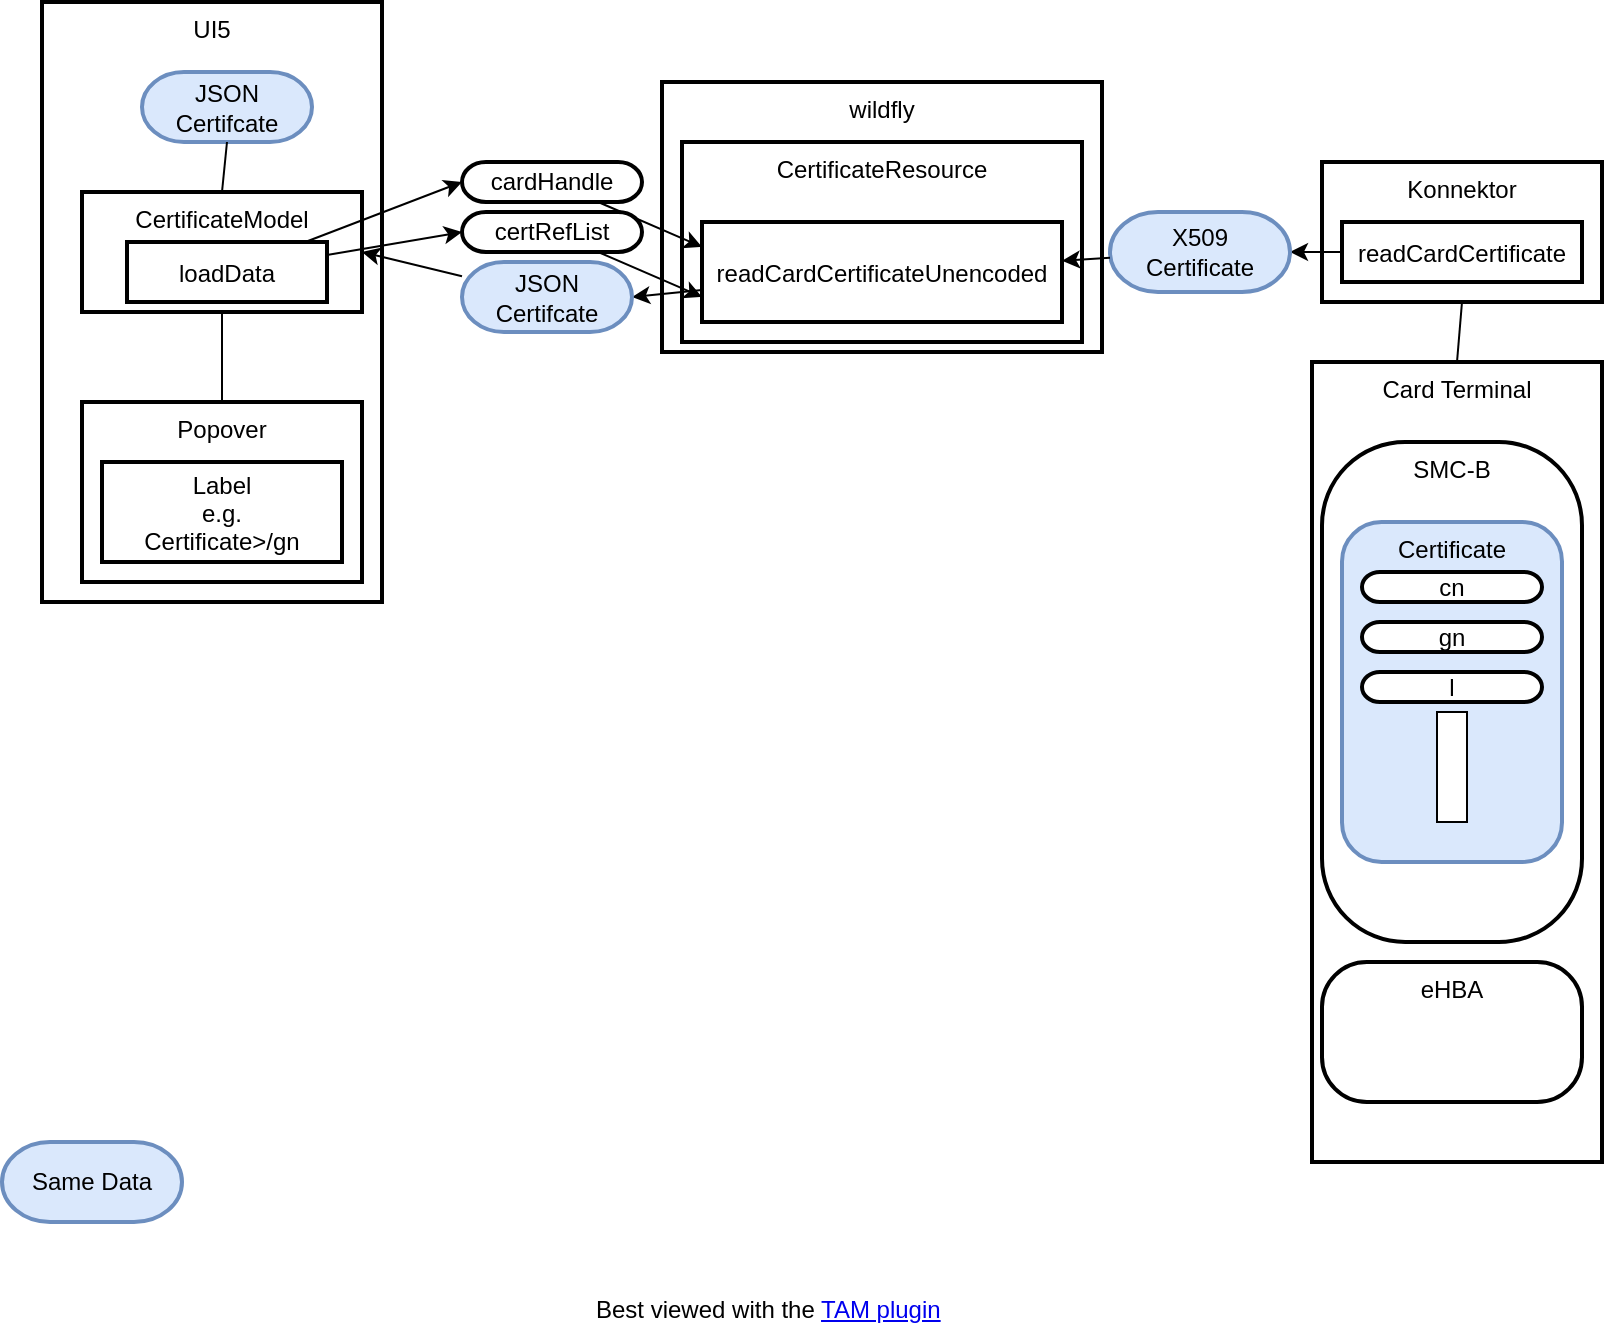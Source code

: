 <mxfile>
    <diagram id="KyAUAvIh7HF6vDqKBH-X" name="Certificate-Popover">
        <mxGraphModel dx="1641" dy="810" grid="1" gridSize="10" guides="1" tooltips="1" connect="1" arrows="1" fold="1" page="1" pageScale="1" pageWidth="827" pageHeight="1169" math="0" shadow="0">
            <root>
                <mxCell id="0"/>
                <mxCell id="1" parent="0"/>
                <mxCell id="bT7SDd4uD56XE9DKmUFI-1" value="Konnektor" style="shape=agent;offsetSize=8;strokeWidth=2;verticalAlign=top;" vertex="1" parent="1">
                    <mxGeometry x="670" y="150" width="140" height="70" as="geometry"/>
                </mxCell>
                <mxCell id="0.1" value="Best viewed with the &lt;a href=&quot;https://github.com/ariel-bentu/tam-drawio&quot;&gt;TAM plugin&lt;/a&gt;" style="text;html=1;shape=tamPluginMissing;" vertex="1" connectable="0" parent="1">
                    <mxGeometry x="305" y="710" width="200" height="25" as="geometry"/>
                </mxCell>
                <mxCell id="bT7SDd4uD56XE9DKmUFI-2" value="" style="shape=useedge;vertical=true;edgeStyle=none;endArrow=none;useSignPosition=left;useSignDirection=none;entryX=0.5;entryY=1;entryDx=0;entryDy=0;exitX=0.5;exitY=0;exitDx=0;exitDy=0;" edge="1" parent="1" source="bT7SDd4uD56XE9DKmUFI-3" target="bT7SDd4uD56XE9DKmUFI-1">
                    <mxGeometry height="160" relative="1" as="geometry">
                        <mxPoint x="715" y="250" as="sourcePoint"/>
                        <mxPoint x="710" y="230" as="targetPoint"/>
                    </mxGeometry>
                </mxCell>
                <mxCell id="bT7SDd4uD56XE9DKmUFI-3" value="Card Terminal" style="shape=agent;offsetSize=8;strokeWidth=2;verticalAlign=top;" vertex="1" parent="1">
                    <mxGeometry x="665" y="250" width="145" height="400" as="geometry"/>
                </mxCell>
                <mxCell id="bT7SDd4uD56XE9DKmUFI-4" value="SMC-B" style="rounded=1;whiteSpace=wrap;html=1;arcSize=32;strokeWidth=2;verticalAlign=top;" vertex="1" parent="1">
                    <mxGeometry x="670" y="290" width="130" height="250" as="geometry"/>
                </mxCell>
                <mxCell id="bT7SDd4uD56XE9DKmUFI-5" value="eHBA" style="rounded=1;whiteSpace=wrap;html=1;arcSize=32;strokeWidth=2;verticalAlign=top;" vertex="1" parent="1">
                    <mxGeometry x="670" y="550" width="130" height="70" as="geometry"/>
                </mxCell>
                <mxCell id="bT7SDd4uD56XE9DKmUFI-6" value="Certificate" style="rounded=1;whiteSpace=wrap;html=1;arcSize=18;strokeWidth=2;verticalAlign=top;fillColor=#dae8fc;strokeColor=#6c8ebf;" vertex="1" parent="1">
                    <mxGeometry x="680" y="330" width="110" height="170" as="geometry"/>
                </mxCell>
                <mxCell id="bT7SDd4uD56XE9DKmUFI-7" value="cn" style="rounded=1;whiteSpace=wrap;html=1;arcSize=60;strokeWidth=2;" vertex="1" parent="1">
                    <mxGeometry x="690" y="355" width="90" height="15" as="geometry"/>
                </mxCell>
                <mxCell id="bT7SDd4uD56XE9DKmUFI-8" value="gn" style="rounded=1;whiteSpace=wrap;html=1;arcSize=60;strokeWidth=2;" vertex="1" parent="1">
                    <mxGeometry x="690" y="380" width="90" height="15" as="geometry"/>
                </mxCell>
                <mxCell id="bT7SDd4uD56XE9DKmUFI-9" value="l" style="rounded=1;whiteSpace=wrap;html=1;arcSize=60;strokeWidth=2;" vertex="1" parent="1">
                    <mxGeometry x="690" y="405" width="90" height="15" as="geometry"/>
                </mxCell>
                <mxCell id="bT7SDd4uD56XE9DKmUFI-10" value="" style="shape=dot3;vertical=true;connectable=0;" vertex="1" parent="1">
                    <mxGeometry x="727.5" y="425" width="15" height="55" as="geometry"/>
                </mxCell>
                <mxCell id="bT7SDd4uD56XE9DKmUFI-13" style="edgeStyle=none;html=1;entryX=1;entryY=0.5;entryDx=0;entryDy=0;" edge="1" parent="1" source="bT7SDd4uD56XE9DKmUFI-11" target="bT7SDd4uD56XE9DKmUFI-12">
                    <mxGeometry relative="1" as="geometry"/>
                </mxCell>
                <mxCell id="bT7SDd4uD56XE9DKmUFI-11" value="readCardCertificate" style="shape=agent;offsetSize=8;strokeWidth=2;" vertex="1" parent="1">
                    <mxGeometry x="680" y="180" width="120" height="30" as="geometry"/>
                </mxCell>
                <mxCell id="bT7SDd4uD56XE9DKmUFI-12" value="X509&lt;br&gt;Certificate" style="rounded=1;whiteSpace=wrap;html=1;arcSize=60;strokeWidth=2;fillColor=#dae8fc;strokeColor=#6c8ebf;" vertex="1" parent="1">
                    <mxGeometry x="564" y="175" width="90" height="40" as="geometry"/>
                </mxCell>
                <mxCell id="bT7SDd4uD56XE9DKmUFI-14" value="Same Data" style="rounded=1;whiteSpace=wrap;html=1;arcSize=60;strokeWidth=2;fillColor=#dae8fc;strokeColor=#6c8ebf;" vertex="1" parent="1">
                    <mxGeometry x="10" y="640" width="90" height="40" as="geometry"/>
                </mxCell>
                <mxCell id="bT7SDd4uD56XE9DKmUFI-15" value="wildfly" style="shape=agent;offsetSize=8;strokeWidth=2;verticalAlign=top;" vertex="1" parent="1">
                    <mxGeometry x="340" y="110" width="220" height="135" as="geometry"/>
                </mxCell>
                <mxCell id="bT7SDd4uD56XE9DKmUFI-17" value="CertificateResource" style="shape=agent;offsetSize=8;strokeWidth=2;verticalAlign=top;" vertex="1" parent="1">
                    <mxGeometry x="350" y="140" width="200" height="100" as="geometry"/>
                </mxCell>
                <mxCell id="bT7SDd4uD56XE9DKmUFI-27" style="edgeStyle=none;html=1;entryX=1;entryY=0.5;entryDx=0;entryDy=0;" edge="1" parent="1" source="bT7SDd4uD56XE9DKmUFI-18" target="bT7SDd4uD56XE9DKmUFI-26">
                    <mxGeometry relative="1" as="geometry"/>
                </mxCell>
                <mxCell id="bT7SDd4uD56XE9DKmUFI-18" value="readCardCertificateUnencoded" style="shape=agent;offsetSize=8;strokeWidth=2;" vertex="1" parent="1">
                    <mxGeometry x="360" y="180" width="180" height="50" as="geometry"/>
                </mxCell>
                <mxCell id="bT7SDd4uD56XE9DKmUFI-19" style="edgeStyle=none;html=1;" edge="1" parent="1" source="bT7SDd4uD56XE9DKmUFI-12" target="bT7SDd4uD56XE9DKmUFI-18">
                    <mxGeometry relative="1" as="geometry"/>
                </mxCell>
                <mxCell id="bT7SDd4uD56XE9DKmUFI-22" style="edgeStyle=none;html=1;entryX=0;entryY=0.25;entryDx=0;entryDy=0;" edge="1" parent="1" source="bT7SDd4uD56XE9DKmUFI-20" target="bT7SDd4uD56XE9DKmUFI-18">
                    <mxGeometry relative="1" as="geometry"/>
                </mxCell>
                <mxCell id="bT7SDd4uD56XE9DKmUFI-20" value="cardHandle" style="rounded=1;whiteSpace=wrap;html=1;arcSize=60;strokeWidth=2;" vertex="1" parent="1">
                    <mxGeometry x="240" y="150" width="90" height="20" as="geometry"/>
                </mxCell>
                <mxCell id="bT7SDd4uD56XE9DKmUFI-23" style="edgeStyle=none;html=1;entryX=0;entryY=0.75;entryDx=0;entryDy=0;" edge="1" parent="1" source="bT7SDd4uD56XE9DKmUFI-21" target="bT7SDd4uD56XE9DKmUFI-18">
                    <mxGeometry relative="1" as="geometry"/>
                </mxCell>
                <mxCell id="bT7SDd4uD56XE9DKmUFI-21" value="certRefList" style="rounded=1;whiteSpace=wrap;html=1;arcSize=60;strokeWidth=2;" vertex="1" parent="1">
                    <mxGeometry x="240" y="175" width="90" height="20" as="geometry"/>
                </mxCell>
                <mxCell id="bT7SDd4uD56XE9DKmUFI-24" value="UI5" style="shape=agent;offsetSize=8;strokeWidth=2;verticalAlign=top;" vertex="1" parent="1">
                    <mxGeometry x="30" y="70" width="170" height="300" as="geometry"/>
                </mxCell>
                <mxCell id="bT7SDd4uD56XE9DKmUFI-25" value="CertificateModel" style="shape=agent;offsetSize=8;strokeWidth=2;verticalAlign=top;" vertex="1" parent="1">
                    <mxGeometry x="50" y="165" width="140" height="60" as="geometry"/>
                </mxCell>
                <mxCell id="bT7SDd4uD56XE9DKmUFI-29" style="edgeStyle=none;html=1;entryX=1;entryY=0.5;entryDx=0;entryDy=0;" edge="1" parent="1" source="bT7SDd4uD56XE9DKmUFI-26" target="bT7SDd4uD56XE9DKmUFI-25">
                    <mxGeometry relative="1" as="geometry"/>
                </mxCell>
                <mxCell id="bT7SDd4uD56XE9DKmUFI-26" value="JSON Certifcate" style="rounded=1;whiteSpace=wrap;html=1;arcSize=60;strokeWidth=2;fillColor=#dae8fc;strokeColor=#6c8ebf;" vertex="1" parent="1">
                    <mxGeometry x="240" y="200" width="85" height="35" as="geometry"/>
                </mxCell>
                <mxCell id="bT7SDd4uD56XE9DKmUFI-28" value="JSON Certifcate" style="rounded=1;whiteSpace=wrap;html=1;arcSize=60;strokeWidth=2;fillColor=#dae8fc;strokeColor=#6c8ebf;" vertex="1" parent="1">
                    <mxGeometry x="80" y="105" width="85" height="35" as="geometry"/>
                </mxCell>
                <mxCell id="bT7SDd4uD56XE9DKmUFI-31" style="edgeStyle=none;html=1;entryX=0;entryY=0.5;entryDx=0;entryDy=0;" edge="1" parent="1" source="bT7SDd4uD56XE9DKmUFI-30" target="bT7SDd4uD56XE9DKmUFI-21">
                    <mxGeometry relative="1" as="geometry"/>
                </mxCell>
                <mxCell id="bT7SDd4uD56XE9DKmUFI-32" style="edgeStyle=none;html=1;entryX=0;entryY=0.5;entryDx=0;entryDy=0;" edge="1" parent="1" source="bT7SDd4uD56XE9DKmUFI-30" target="bT7SDd4uD56XE9DKmUFI-20">
                    <mxGeometry relative="1" as="geometry"/>
                </mxCell>
                <mxCell id="bT7SDd4uD56XE9DKmUFI-30" value="loadData" style="shape=agent;offsetSize=8;strokeWidth=2;" vertex="1" parent="1">
                    <mxGeometry x="72.5" y="190" width="100" height="30" as="geometry"/>
                </mxCell>
                <mxCell id="bT7SDd4uD56XE9DKmUFI-33" value="" style="shape=updateedge;endArrow=none;vertical=true;exitX=0.5;exitY=1;exitDx=0;exitDy=0;entryX=0.5;entryY=0;entryDx=0;entryDy=0;" edge="1" parent="1" source="bT7SDd4uD56XE9DKmUFI-28" target="bT7SDd4uD56XE9DKmUFI-25">
                    <mxGeometry width="30" height="80" relative="1" as="geometry">
                        <mxPoint x="95" y="180" as="sourcePoint"/>
                        <mxPoint x="95" y="260" as="targetPoint"/>
                    </mxGeometry>
                </mxCell>
                <mxCell id="bT7SDd4uD56XE9DKmUFI-34" value="Popover" style="shape=agent;offsetSize=8;strokeWidth=2;verticalAlign=top;" vertex="1" parent="1">
                    <mxGeometry x="50" y="270" width="140" height="90" as="geometry"/>
                </mxCell>
                <mxCell id="bT7SDd4uD56XE9DKmUFI-35" value="" style="shape=useedge;vertical=true;edgeStyle=none;endArrow=none;useSignPosition=left;useSignDirection=none;entryX=0.5;entryY=1;entryDx=0;entryDy=0;exitX=0.5;exitY=0;exitDx=0;exitDy=0;" edge="1" parent="1" source="bT7SDd4uD56XE9DKmUFI-34" target="bT7SDd4uD56XE9DKmUFI-25">
                    <mxGeometry height="160" relative="1" as="geometry">
                        <mxPoint x="110" y="410" as="sourcePoint"/>
                        <mxPoint x="110" y="250" as="targetPoint"/>
                    </mxGeometry>
                </mxCell>
                <mxCell id="bT7SDd4uD56XE9DKmUFI-36" value="Label&#10;e.g.&#10;Certificate&gt;/gn" style="shape=agent;offsetSize=8;strokeWidth=2;" vertex="1" parent="1">
                    <mxGeometry x="60" y="300" width="120" height="50" as="geometry"/>
                </mxCell>
            </root>
        </mxGraphModel>
    </diagram>
    <diagram id="ZYt9GL-fvSKZZ__uoqrB" name="Interface-Management-API">
        <mxGraphModel dx="881" dy="397" grid="1" gridSize="10" guides="1" tooltips="1" connect="1" arrows="1" fold="1" page="1" pageScale="1" pageWidth="827" pageHeight="1169" math="0" shadow="0">
            <root>
                <mxCell id="0"/>
                <mxCell id="1" parent="0"/>
                <mxCell id="8KX6A53_6il8VbxhnWc_-1" value="Secunet Konnektor" style="shape=agent;offsetSize=8;strokeWidth=2;" parent="1" vertex="1">
                    <mxGeometry x="510" y="280" width="140" height="70" as="geometry"/>
                </mxCell>
                <mxCell id="0.1" value="Best viewed with the &lt;a href=&quot;https://github.com/ariel-bentu/tam-drawio&quot;&gt;TAM plugin&lt;/a&gt;" style="text;html=1;shape=tamPluginMissing;" parent="1" vertex="1" connectable="0">
                    <mxGeometry x="225" y="580" width="200" height="25" as="geometry"/>
                </mxCell>
                <mxCell id="8KX6A53_6il8VbxhnWc_-2" value="RISE Konnektor" style="shape=agent;offsetSize=8;strokeWidth=2;" parent="1" vertex="1">
                    <mxGeometry x="510" y="380" width="140" height="70" as="geometry"/>
                </mxCell>
                <mxCell id="8KX6A53_6il8VbxhnWc_-3" value="Koco Box" style="shape=agent;offsetSize=8;strokeWidth=2;" parent="1" vertex="1">
                    <mxGeometry x="510" y="480" width="140" height="70" as="geometry"/>
                </mxCell>
                <mxCell id="8KX6A53_6il8VbxhnWc_-4" value="KonnektorManagement" style="shape=agent;offsetSize=8;strokeWidth=2;verticalAlign=top;" parent="1" vertex="1">
                    <mxGeometry x="205" y="280" width="245" height="270" as="geometry"/>
                </mxCell>
                <mxCell id="8KX6A53_6il8VbxhnWc_-5" value="SecunetKonnektorManagement" style="shape=agent;offsetSize=8;strokeWidth=2;" parent="1" vertex="1">
                    <mxGeometry x="235" y="305" width="185" height="20" as="geometry"/>
                </mxCell>
                <mxCell id="8KX6A53_6il8VbxhnWc_-6" value="" style="shape=useedge;endArrow=none;edgeStyle=none;useSignPosition=up;useSignDirection=none;exitX=1;exitY=0.5;exitDx=0;exitDy=0;entryX=0;entryY=0.5;entryDx=0;entryDy=0;" parent="1" source="8KX6A53_6il8VbxhnWc_-5" target="8KX6A53_6il8VbxhnWc_-1" edge="1">
                    <mxGeometry width="160" relative="1" as="geometry">
                        <mxPoint x="470" y="330" as="sourcePoint"/>
                        <mxPoint x="630" y="330" as="targetPoint"/>
                    </mxGeometry>
                </mxCell>
                <mxCell id="8KX6A53_6il8VbxhnWc_-7" value="RISEKonnektorManagement" style="shape=agent;offsetSize=8;strokeWidth=2;" parent="1" vertex="1">
                    <mxGeometry x="235" y="405" width="185" height="20" as="geometry"/>
                </mxCell>
                <mxCell id="8KX6A53_6il8VbxhnWc_-8" value="" style="shape=useedge;endArrow=none;edgeStyle=none;useSignPosition=up;useSignDirection=none;exitX=1;exitY=0.5;exitDx=0;exitDy=0;entryX=0;entryY=0.5;entryDx=0;entryDy=0;" parent="1" source="8KX6A53_6il8VbxhnWc_-7" target="8KX6A53_6il8VbxhnWc_-2" edge="1">
                    <mxGeometry width="160" relative="1" as="geometry">
                        <mxPoint x="490" y="420" as="sourcePoint"/>
                        <mxPoint x="650" y="420" as="targetPoint"/>
                    </mxGeometry>
                </mxCell>
                <mxCell id="8KX6A53_6il8VbxhnWc_-9" value="KocoboxKonnektorManagement" style="shape=agent;offsetSize=8;strokeWidth=2;" parent="1" vertex="1">
                    <mxGeometry x="235" y="505" width="185" height="20" as="geometry"/>
                </mxCell>
                <mxCell id="8KX6A53_6il8VbxhnWc_-10" value="" style="shape=useedge;endArrow=none;edgeStyle=none;useSignPosition=up;useSignDirection=none;exitX=1;exitY=0.5;exitDx=0;exitDy=0;entryX=0;entryY=0.5;entryDx=0;entryDy=0;" parent="1" source="8KX6A53_6il8VbxhnWc_-9" target="8KX6A53_6il8VbxhnWc_-3" edge="1">
                    <mxGeometry width="160" relative="1" as="geometry">
                        <mxPoint x="470" y="530" as="sourcePoint"/>
                        <mxPoint x="630" y="530" as="targetPoint"/>
                    </mxGeometry>
                </mxCell>
                <mxCell id="8KX6A53_6il8VbxhnWc_-14" style="edgeStyle=none;html=1;entryX=0.5;entryY=1;entryDx=0;entryDy=0;" parent="1" source="8KX6A53_6il8VbxhnWc_-11" target="8KX6A53_6il8VbxhnWc_-13" edge="1">
                    <mxGeometry relative="1" as="geometry"/>
                </mxCell>
                <mxCell id="8KX6A53_6il8VbxhnWc_-11" value="Scheduler" style="shape=agent;offsetSize=8;strokeWidth=2;" parent="1" vertex="1">
                    <mxGeometry x="30" y="385" width="100" height="60" as="geometry"/>
                </mxCell>
                <mxCell id="8KX6A53_6il8VbxhnWc_-12" value="" style="shape=useedge;endArrow=none;edgeStyle=none;useSignPosition=up;useSignDirection=none;exitX=1;exitY=0.5;exitDx=0;exitDy=0;entryX=0;entryY=0.5;entryDx=0;entryDy=0;" parent="1" source="8KX6A53_6il8VbxhnWc_-11" target="8KX6A53_6il8VbxhnWc_-4" edge="1">
                    <mxGeometry width="160" relative="1" as="geometry">
                        <mxPoint x="130" y="430" as="sourcePoint"/>
                        <mxPoint x="290" y="430" as="targetPoint"/>
                    </mxGeometry>
                </mxCell>
                <mxCell id="8KX6A53_6il8VbxhnWc_-13" value="Metrics" style="rounded=1;whiteSpace=wrap;html=1;arcSize=60;strokeWidth=2;" parent="1" vertex="1">
                    <mxGeometry x="35" y="320" width="90" height="40" as="geometry"/>
                </mxCell>
            </root>
        </mxGraphModel>
    </diagram>
    <diagram id="hQSa7O12EumHLU6t1A-3" name="vega-lite">
        <mxGraphModel dx="789" dy="392" grid="1" gridSize="10" guides="1" tooltips="1" connect="1" arrows="1" fold="1" page="1" pageScale="1" pageWidth="827" pageHeight="1169" math="0" shadow="0">
            <root>
                <mxCell id="0"/>
                <mxCell id="1" parent="0"/>
                <mxCell id="anvs74ticbnQY_yGvGui-1" value="" style="shape=agent;offsetSize=8;strokeWidth=2;" parent="1" vertex="1">
                    <mxGeometry x="160" y="150" width="100" height="60" as="geometry"/>
                </mxCell>
                <mxCell id="0.1" value="Best viewed with the &lt;a href=&quot;https://github.com/ariel-bentu/tam-drawio&quot;&gt;TAM plugin&lt;/a&gt;" style="text;html=1;shape=tamPluginMissing;" parent="1" vertex="1" connectable="0">
                    <mxGeometry x="30" y="240" width="200" height="25" as="geometry"/>
                </mxCell>
            </root>
        </mxGraphModel>
    </diagram>
    <diagram id="PUJQFGqc5lEf8wcvbPOO" name="SSH-Tunnel">
        <mxGraphModel dx="789" dy="392" grid="1" gridSize="10" guides="1" tooltips="1" connect="1" arrows="1" fold="1" page="1" pageScale="1" pageWidth="827" pageHeight="1169" math="0" shadow="0">
            <root>
                <mxCell id="0"/>
                <mxCell id="1" parent="0"/>
                <mxCell id="A9dE9escXHkIarGcWzA2-1" value="" style="edgeStyle=elbowEdgeStyle;dashed=1;dashPattern=5 5;strokeWidth=2;arcSize=0;startArrow=none;endArrow=none;startSize=0;endSize=0;html=1;endFill=0;align=center;resizeHeight=0;rounded=0;" parent="1" edge="1">
                    <mxGeometry width="300" relative="1" as="geometry">
                        <mxPoint x="70" y="410" as="sourcePoint"/>
                        <mxPoint x="730" y="410" as="targetPoint"/>
                    </mxGeometry>
                </mxCell>
                <mxCell id="A9dE9escXHkIarGcWzA2-2" value="Practice" style="text;html=1;strokeColor=none;fillColor=none;align=center;verticalAlign=middle;whiteSpace=wrap;rounded=0;" parent="1" vertex="1">
                    <mxGeometry x="70" y="410" width="60" height="30" as="geometry"/>
                </mxCell>
                <mxCell id="0.2" value="Best viewed with the &lt;a href=&quot;https://github.com/ariel-bentu/tam-drawio&quot;&gt;TAM plugin&lt;/a&gt;" style="text;html=1;shape=tamPluginMissing;" parent="1" vertex="1" connectable="0">
                    <mxGeometry x="260" y="665" width="200" height="25" as="geometry"/>
                </mxCell>
                <mxCell id="A9dE9escXHkIarGcWzA2-3" value="connector.med-united.health" style="shape=agent;offsetSize=8;strokeWidth=2;verticalAlign=top;" parent="1" vertex="1">
                    <mxGeometry x="430" y="270" width="290" height="90" as="geometry"/>
                </mxCell>
                <mxCell id="A9dE9escXHkIarGcWzA2-4" value="SSHTunnelManager" style="shape=agent;offsetSize=8;strokeWidth=2;" parent="1" vertex="1">
                    <mxGeometry x="560" y="300" width="130" height="50" as="geometry"/>
                </mxCell>
                <mxCell id="A9dE9escXHkIarGcWzA2-5" value="Server" style="shape=agent;offsetSize=8;strokeWidth=2;verticalAlign=bottom;" parent="1" vertex="1">
                    <mxGeometry x="537.5" y="460" width="175" height="175" as="geometry"/>
                </mxCell>
                <mxCell id="A9dE9escXHkIarGcWzA2-6" value="Konnektor" style="shape=agent;offsetSize=8;strokeWidth=2;" parent="1" vertex="1">
                    <mxGeometry x="340" y="480" width="100" height="60" as="geometry"/>
                </mxCell>
                <mxCell id="A9dE9escXHkIarGcWzA2-7" value="nssm" style="shape=agent;offsetSize=8;strokeWidth=2;" parent="1" vertex="1">
                    <mxGeometry x="575" y="585" width="100" height="30" as="geometry"/>
                </mxCell>
                <mxCell id="A9dE9escXHkIarGcWzA2-8" value="" style="rounded=1;whiteSpace=wrap;html=1;arcSize=49;strokeWidth=2;fillColor=#f5f5f5;fontColor=#333333;strokeColor=#666666;dashed=1;" parent="1" vertex="1">
                    <mxGeometry x="575" y="470" width="105" height="80" as="geometry"/>
                </mxCell>
                <mxCell id="A9dE9escXHkIarGcWzA2-9" value="ssh&#10;(agent)" style="shape=agent;offsetSize=8;strokeWidth=2;" parent="1" vertex="1">
                    <mxGeometry x="592.5" y="490" width="70" height="40" as="geometry"/>
                </mxCell>
                <mxCell id="A9dE9escXHkIarGcWzA2-11" value="" style="shape=useedge;vertical=true;edgeStyle=none;endArrow=none;useSignPosition=left;useSignDirection=none;entryX=0.619;entryY=1.099;entryDx=0;entryDy=0;entryPerimeter=0;exitX=0.5;exitY=0;exitDx=0;exitDy=0;" parent="1" source="A9dE9escXHkIarGcWzA2-9" target="A9dE9escXHkIarGcWzA2-4" edge="1">
                    <mxGeometry height="160" relative="1" as="geometry">
                        <mxPoint x="650" y="530" as="sourcePoint"/>
                        <mxPoint x="650" y="370" as="targetPoint"/>
                    </mxGeometry>
                </mxCell>
                <mxCell id="A9dE9escXHkIarGcWzA2-12" value="" style="shape=useedge;endArrow=none;edgeStyle=none;useSignPosition=up;useSignDirection=none;exitX=1;exitY=0.5;exitDx=0;exitDy=0;entryX=0;entryY=0.5;entryDx=0;entryDy=0;" parent="1" source="A9dE9escXHkIarGcWzA2-6" target="A9dE9escXHkIarGcWzA2-9" edge="1">
                    <mxGeometry width="160" relative="1" as="geometry">
                        <mxPoint x="480" y="500" as="sourcePoint"/>
                        <mxPoint x="640" y="500" as="targetPoint"/>
                    </mxGeometry>
                </mxCell>
                <mxCell id="A9dE9escXHkIarGcWzA2-13" value="Internet" style="text;html=1;strokeColor=none;fillColor=none;align=center;verticalAlign=middle;whiteSpace=wrap;rounded=0;" parent="1" vertex="1">
                    <mxGeometry x="70" y="380" width="60" height="30" as="geometry"/>
                </mxCell>
                <mxCell id="A9dE9escXHkIarGcWzA2-14" value="" style="shape=updateedge;endArrow=none;vertical=true;exitX=0.5;exitY=1;exitDx=0;exitDy=0;entryX=0.5;entryY=0;entryDx=0;entryDy=0;" parent="1" source="A9dE9escXHkIarGcWzA2-8" target="A9dE9escXHkIarGcWzA2-7" edge="1">
                    <mxGeometry width="30" height="80" relative="1" as="geometry">
                        <mxPoint x="625" y="560" as="sourcePoint"/>
                        <mxPoint x="625" y="640" as="targetPoint"/>
                    </mxGeometry>
                </mxCell>
            </root>
        </mxGraphModel>
    </diagram>
    <diagram id="Fpsi-UkH_9leQJDjks8w" name="Hospital">
        <mxGraphModel dx="789" dy="392" grid="1" gridSize="10" guides="1" tooltips="1" connect="1" arrows="1" fold="1" page="1" pageScale="1" pageWidth="827" pageHeight="1169" math="0" shadow="0">
            <root>
                <mxCell id="0"/>
                <mxCell id="1" parent="0"/>
                <mxCell id="5xqcOFgxY0aVDQKXTTnq-1" value="Hospital" style="shape=ushape;dx=50;dy=310;strokeWidth=2;labelPosition=center;verticalLabelPosition=middle;align=center;verticalAlign=bottom;" parent="1" vertex="1">
                    <mxGeometry x="10" y="170" width="580" height="350" as="geometry"/>
                </mxCell>
                <mxCell id="0.1" value="Best viewed with the &lt;a href=&quot;https://github.com/ariel-bentu/tam-drawio&quot;&gt;TAM plugin&lt;/a&gt;" style="text;html=1;shape=tamPluginMissing;" parent="1" vertex="1" connectable="0">
                    <mxGeometry x="275" y="650" width="200" height="25" as="geometry"/>
                </mxCell>
                <mxCell id="5xqcOFgxY0aVDQKXTTnq-2" value="Telematik&#10;infrastruktur" style="shape=agent;offsetSize=8;strokeWidth=2;" parent="1" vertex="1">
                    <mxGeometry x="650" y="170" width="100" height="350" as="geometry"/>
                </mxCell>
                <mxCell id="5xqcOFgxY0aVDQKXTTnq-3" value="Connector" style="shape=agent;offsetSize=8;strokeWidth=2;" parent="1" vertex="1">
                    <mxGeometry x="420" y="190" width="100" height="40" as="geometry"/>
                </mxCell>
                <mxCell id="5xqcOFgxY0aVDQKXTTnq-4" value="Connector" style="shape=agent;offsetSize=8;strokeWidth=2;" parent="1" vertex="1">
                    <mxGeometry x="420" y="250" width="100" height="40" as="geometry"/>
                </mxCell>
                <mxCell id="5xqcOFgxY0aVDQKXTTnq-5" value="Connector" style="shape=agent;offsetSize=8;strokeWidth=2;" parent="1" vertex="1">
                    <mxGeometry x="420" y="310" width="100" height="40" as="geometry"/>
                </mxCell>
                <mxCell id="5xqcOFgxY0aVDQKXTTnq-6" value="Connector" style="shape=agent;offsetSize=8;strokeWidth=2;" parent="1" vertex="1">
                    <mxGeometry x="420" y="440" width="100" height="20" as="geometry"/>
                </mxCell>
                <mxCell id="5xqcOFgxY0aVDQKXTTnq-7" value="" style="shape=dot3;vertical=true;connectable=0;" parent="1" vertex="1">
                    <mxGeometry x="463" y="370" width="15" height="55" as="geometry"/>
                </mxCell>
                <mxCell id="5xqcOFgxY0aVDQKXTTnq-8" value="" style="shape=useedge;endArrow=none;edgeStyle=none;useSignPosition=up;useSignDirection=none;exitX=1;exitY=0.5;exitDx=0;exitDy=0;entryX=-0.007;entryY=0.112;entryDx=0;entryDy=0;entryPerimeter=0;dx=100;dy=0;" parent="1" source="5xqcOFgxY0aVDQKXTTnq-3" target="5xqcOFgxY0aVDQKXTTnq-2" edge="1">
                    <mxGeometry width="160" relative="1" as="geometry">
                        <mxPoint x="570" y="210" as="sourcePoint"/>
                        <mxPoint x="730" y="210" as="targetPoint"/>
                    </mxGeometry>
                </mxCell>
                <mxCell id="5xqcOFgxY0aVDQKXTTnq-9" value="" style="shape=useedge;endArrow=none;edgeStyle=none;useSignPosition=up;useSignDirection=none;exitX=1;exitY=0.5;exitDx=0;exitDy=0;entryX=-0.019;entryY=0.279;entryDx=0;entryDy=0;entryPerimeter=0;dx=100;dy=0;" parent="1" source="5xqcOFgxY0aVDQKXTTnq-4" target="5xqcOFgxY0aVDQKXTTnq-2" edge="1">
                    <mxGeometry width="160" relative="1" as="geometry">
                        <mxPoint x="620" y="290" as="sourcePoint"/>
                        <mxPoint x="780" y="290" as="targetPoint"/>
                    </mxGeometry>
                </mxCell>
                <mxCell id="5xqcOFgxY0aVDQKXTTnq-10" value="" style="shape=useedge;endArrow=none;edgeStyle=none;useSignPosition=up;useSignDirection=none;exitX=1;exitY=0.5;exitDx=0;exitDy=0;entryX=-0.019;entryY=0.45;entryDx=0;entryDy=0;entryPerimeter=0;dx=100;dy=0;" parent="1" source="5xqcOFgxY0aVDQKXTTnq-5" target="5xqcOFgxY0aVDQKXTTnq-2" edge="1">
                    <mxGeometry width="160" relative="1" as="geometry">
                        <mxPoint x="620" y="350" as="sourcePoint"/>
                        <mxPoint x="780" y="350" as="targetPoint"/>
                    </mxGeometry>
                </mxCell>
                <mxCell id="5xqcOFgxY0aVDQKXTTnq-11" value="" style="shape=useedge;endArrow=none;edgeStyle=none;useSignPosition=up;useSignDirection=none;exitX=1;exitY=0.5;exitDx=0;exitDy=0;entryX=-0.012;entryY=0.803;entryDx=0;entryDy=0;entryPerimeter=0;dx=100;dy=0;" parent="1" source="5xqcOFgxY0aVDQKXTTnq-6" target="5xqcOFgxY0aVDQKXTTnq-2" edge="1">
                    <mxGeometry width="160" relative="1" as="geometry">
                        <mxPoint x="570" y="450" as="sourcePoint"/>
                        <mxPoint x="730" y="450" as="targetPoint"/>
                    </mxGeometry>
                </mxCell>
                <mxCell id="5xqcOFgxY0aVDQKXTTnq-12" value="Connector&#10;Admin&#10;Tool" style="shape=agent;offsetSize=8;strokeWidth=2;" parent="1" vertex="1">
                    <mxGeometry x="210" y="190" width="110" height="270" as="geometry"/>
                </mxCell>
                <mxCell id="5xqcOFgxY0aVDQKXTTnq-13" value="" style="shape=useedge;endArrow=none;edgeStyle=none;useSignPosition=up;useSignDirection=none;exitX=1.009;exitY=0.069;exitDx=0;exitDy=0;exitPerimeter=0;entryX=0;entryY=0.5;entryDx=0;entryDy=0;" parent="1" source="5xqcOFgxY0aVDQKXTTnq-12" target="5xqcOFgxY0aVDQKXTTnq-3" edge="1">
                    <mxGeometry width="160" relative="1" as="geometry">
                        <mxPoint x="380" y="220" as="sourcePoint"/>
                        <mxPoint x="540" y="220" as="targetPoint"/>
                    </mxGeometry>
                </mxCell>
                <mxCell id="5xqcOFgxY0aVDQKXTTnq-14" value="PostgreSQL" style="shape=agent;offsetSize=8;strokeWidth=2;" parent="1" vertex="1">
                    <mxGeometry x="80" y="300" width="70" height="60" as="geometry"/>
                </mxCell>
                <mxCell id="5xqcOFgxY0aVDQKXTTnq-15" value="" style="shape=useedge;endArrow=none;edgeStyle=none;useSignPosition=up;useSignDirection=none;exitX=1;exitY=0.5;exitDx=0;exitDy=0;entryX=0;entryY=0.5;entryDx=0;entryDy=0;" parent="1" source="5xqcOFgxY0aVDQKXTTnq-14" target="5xqcOFgxY0aVDQKXTTnq-12" edge="1">
                    <mxGeometry width="160" relative="1" as="geometry">
                        <mxPoint x="160" y="330" as="sourcePoint"/>
                        <mxPoint x="320" y="330" as="targetPoint"/>
                    </mxGeometry>
                </mxCell>
                <mxCell id="5xqcOFgxY0aVDQKXTTnq-16" value="" style="shape=useedge;endArrow=none;edgeStyle=none;useSignPosition=up;useSignDirection=none;exitX=1.003;exitY=0.3;exitDx=0;exitDy=0;exitPerimeter=0;entryX=0;entryY=0.5;entryDx=0;entryDy=0;" parent="1" source="5xqcOFgxY0aVDQKXTTnq-12" target="5xqcOFgxY0aVDQKXTTnq-4" edge="1">
                    <mxGeometry width="160" relative="1" as="geometry">
                        <mxPoint x="330" y="280" as="sourcePoint"/>
                        <mxPoint x="490" y="280" as="targetPoint"/>
                    </mxGeometry>
                </mxCell>
                <mxCell id="5xqcOFgxY0aVDQKXTTnq-17" value="" style="shape=useedge;endArrow=none;edgeStyle=none;useSignPosition=up;useSignDirection=none;exitX=1.003;exitY=0.529;exitDx=0;exitDy=0;exitPerimeter=0;entryX=0;entryY=0.5;entryDx=0;entryDy=0;" parent="1" source="5xqcOFgxY0aVDQKXTTnq-12" target="5xqcOFgxY0aVDQKXTTnq-5" edge="1">
                    <mxGeometry width="160" relative="1" as="geometry">
                        <mxPoint x="340" y="340" as="sourcePoint"/>
                        <mxPoint x="500" y="340" as="targetPoint"/>
                    </mxGeometry>
                </mxCell>
                <mxCell id="5xqcOFgxY0aVDQKXTTnq-18" value="" style="shape=useedge;endArrow=none;edgeStyle=none;useSignPosition=up;useSignDirection=none;exitX=1.009;exitY=0.961;exitDx=0;exitDy=0;exitPerimeter=0;entryX=0;entryY=0.5;entryDx=0;entryDy=0;" parent="1" source="5xqcOFgxY0aVDQKXTTnq-12" target="5xqcOFgxY0aVDQKXTTnq-6" edge="1">
                    <mxGeometry width="160" relative="1" as="geometry">
                        <mxPoint x="340" y="450" as="sourcePoint"/>
                        <mxPoint x="500" y="450" as="targetPoint"/>
                    </mxGeometry>
                </mxCell>
                <mxCell id="5xqcOFgxY0aVDQKXTTnq-19" value="SOAP" style="text;html=1;strokeColor=none;fillColor=none;align=center;verticalAlign=middle;whiteSpace=wrap;rounded=0;" parent="1" vertex="1">
                    <mxGeometry x="340" y="160" width="60" height="30" as="geometry"/>
                </mxCell>
                <mxCell id="5xqcOFgxY0aVDQKXTTnq-20" value="Administrator" style="shape=actor;horizontalLabelPosition=right;align=left;labelPosition=right;strokeWidth=2;" parent="1" vertex="1">
                    <mxGeometry x="247.5" y="570" width="35" height="50" as="geometry"/>
                </mxCell>
                <mxCell id="5xqcOFgxY0aVDQKXTTnq-21" value="" style="shape=useedge;vertical=true;edgeStyle=none;endArrow=none;useSignPosition=left;useSignDirection=none;entryX=0.5;entryY=1;entryDx=0;entryDy=0;exitX=0.5;exitY=0;exitDx=0;exitDy=0;dx=0;dy=80;" parent="1" source="5xqcOFgxY0aVDQKXTTnq-20" target="5xqcOFgxY0aVDQKXTTnq-12" edge="1">
                    <mxGeometry height="160" relative="1" as="geometry">
                        <mxPoint x="200" y="710" as="sourcePoint"/>
                        <mxPoint x="200" y="550" as="targetPoint"/>
                    </mxGeometry>
                </mxCell>
                <mxCell id="5xqcOFgxY0aVDQKXTTnq-22" value="" style="shape=agent;offsetSize=8;strokeWidth=2;" parent="1" vertex="1">
                    <mxGeometry x="220" y="370" width="90" height="60" as="geometry"/>
                </mxCell>
            </root>
        </mxGraphModel>
    </diagram>
    <diagram id="WJoYJa_mneZ7pbeJPqfU" name="Seite-1">
        <mxGraphModel dx="1024" dy="518" grid="1" gridSize="10" guides="1" tooltips="1" connect="1" arrows="1" fold="1" page="1" pageScale="1" pageWidth="827" pageHeight="1169" math="0" shadow="0">
            <root>
                <mxCell id="0"/>
                <mxCell id="1" parent="0"/>
                <mxCell id="2" value="Wildfly Application" style="shape=agent;offsetSize=8;strokeWidth=2;verticalAlign=top;" parent="1" vertex="1">
                    <mxGeometry x="220" y="240" width="300" height="210" as="geometry"/>
                </mxCell>
                <mxCell id="0.1" value="Best viewed with the &lt;a href=&quot;https://github.com/ariel-bentu/tam-drawio&quot;&gt;TAM plugin&lt;/a&gt;" style="text;html=1;shape=tamPluginMissing;" parent="1" vertex="1" connectable="0">
                    <mxGeometry x="257.5" y="590" width="200" height="25" as="geometry"/>
                </mxCell>
                <mxCell id="3" value="UI5 Frontend" style="shape=agent;offsetSize=8;strokeWidth=2;" parent="1" vertex="1">
                    <mxGeometry x="397" y="355" width="100" height="80" as="geometry"/>
                </mxCell>
                <mxCell id="4" value="SOAP Interfaces" style="shape=agent;offsetSize=8;strokeWidth=2;" parent="1" vertex="1">
                    <mxGeometry x="241" y="275" width="100" height="160" as="geometry"/>
                </mxCell>
                <mxCell id="5" value="Datenbank" style="shape=agent;offsetSize=8;strokeWidth=2;verticalAlign=top;" parent="1" vertex="1">
                    <mxGeometry x="220" y="90" width="300" height="90" as="geometry"/>
                </mxCell>
                <mxCell id="6" value="Connectoren" style="rounded=1;whiteSpace=wrap;html=1;arcSize=60;strokeWidth=2;verticalAlign=top;" parent="1" vertex="1">
                    <mxGeometry x="243.13" y="120" width="253.75" height="50" as="geometry"/>
                </mxCell>
                <mxCell id="7" value="Aufrufkontext" style="rounded=1;whiteSpace=wrap;html=1;arcSize=60;strokeWidth=2;" parent="1" vertex="1">
                    <mxGeometry x="256.88" y="140" width="110" height="20" as="geometry"/>
                </mxCell>
                <mxCell id="8" value="Nutzerdaten" style="rounded=1;whiteSpace=wrap;html=1;arcSize=60;strokeWidth=2;" parent="1" vertex="1">
                    <mxGeometry x="371.88" y="140" width="110" height="20" as="geometry"/>
                </mxCell>
                <mxCell id="9" value="Connector 1" style="shape=agent;offsetSize=8;strokeWidth=2;" parent="1" vertex="1">
                    <mxGeometry x="40" y="270" width="100" height="30" as="geometry"/>
                </mxCell>
                <mxCell id="10" value="Connector 2" style="shape=agent;offsetSize=8;strokeWidth=2;" parent="1" vertex="1">
                    <mxGeometry x="40" y="315" width="100" height="25" as="geometry"/>
                </mxCell>
                <mxCell id="11" value="" style="shape=dot3;vertical=true;connectable=0;" parent="1" vertex="1">
                    <mxGeometry x="83" y="345" width="15" height="55" as="geometry"/>
                </mxCell>
                <mxCell id="12" value="Connector 3" style="shape=agent;offsetSize=8;strokeWidth=2;" parent="1" vertex="1">
                    <mxGeometry x="40.5" y="400" width="100" height="30" as="geometry"/>
                </mxCell>
                <mxCell id="13" value="" style="shape=useedge;vertical=true;edgeStyle=none;endArrow=none;useSignPosition=left;useSignDirection=none;entryX=0.5;entryY=1;entryDx=0;entryDy=0;exitX=0.5;exitY=0;exitDx=0;exitDy=0;" parent="1" source="2" target="5" edge="1">
                    <mxGeometry height="160" relative="1" as="geometry">
                        <mxPoint x="340" y="360" as="sourcePoint"/>
                        <mxPoint x="340" y="200" as="targetPoint"/>
                    </mxGeometry>
                </mxCell>
                <mxCell id="14" value="" style="shape=useedge;endArrow=none;edgeStyle=none;useSignPosition=up;useSignDirection=none;exitX=1;exitY=0.5;exitDx=0;exitDy=0;entryX=-0.02;entryY=0.067;entryDx=0;entryDy=0;entryPerimeter=0;" parent="1" source="9" target="4" edge="1">
                    <mxGeometry width="160" relative="1" as="geometry">
                        <mxPoint x="140" y="285" as="sourcePoint"/>
                        <mxPoint x="300" y="285" as="targetPoint"/>
                    </mxGeometry>
                </mxCell>
                <mxCell id="16" value="" style="shape=useedge;endArrow=none;edgeStyle=none;useSignPosition=up;useSignDirection=none;exitX=1;exitY=0.5;exitDx=0;exitDy=0;entryX=0.001;entryY=0.334;entryDx=0;entryDy=0;entryPerimeter=0;" parent="1" source="10" target="4" edge="1">
                    <mxGeometry width="160" relative="1" as="geometry">
                        <mxPoint x="150" y="325" as="sourcePoint"/>
                        <mxPoint x="310" y="325" as="targetPoint"/>
                    </mxGeometry>
                </mxCell>
                <mxCell id="17" value="" style="shape=useedge;endArrow=none;edgeStyle=none;useSignPosition=up;useSignDirection=none;exitX=1;exitY=0.5;exitDx=0;exitDy=0;entryX=-0.006;entryY=0.894;entryDx=0;entryDy=0;entryPerimeter=0;" parent="1" source="12" target="4" edge="1">
                    <mxGeometry width="160" relative="1" as="geometry">
                        <mxPoint x="170" y="405" as="sourcePoint"/>
                        <mxPoint x="330" y="405" as="targetPoint"/>
                    </mxGeometry>
                </mxCell>
                <mxCell id="19" value="" style="shape=actor;horizontalLabelPosition=right;align=left;labelPosition=right;strokeWidth=2;" parent="1" vertex="1">
                    <mxGeometry x="423" y="510" width="35" height="50" as="geometry"/>
                </mxCell>
                <mxCell id="20" value="" style="shape=useedge;vertical=true;edgeStyle=none;endArrow=none;useSignPosition=left;useSignDirection=none;entryX=0.5;entryY=1;entryDx=0;entryDy=0;exitX=0.5;exitY=0;exitDx=0;exitDy=0;" parent="1" source="19" target="3" edge="1">
                    <mxGeometry height="160" relative="1" as="geometry">
                        <mxPoint x="410" y="630" as="sourcePoint"/>
                        <mxPoint x="410" y="470" as="targetPoint"/>
                    </mxGeometry>
                </mxCell>
                <mxCell id="27" style="edgeStyle=none;html=1;entryX=0;entryY=0.5;entryDx=0;entryDy=0;" parent="1" source="21" target="23" edge="1">
                    <mxGeometry relative="1" as="geometry"/>
                </mxCell>
                <mxCell id="21" value="Open Metrics" style="shape=agent;offsetSize=8;strokeWidth=2;" parent="1" vertex="1">
                    <mxGeometry x="397" y="277.5" width="100" height="60" as="geometry"/>
                </mxCell>
                <mxCell id="29" style="edgeStyle=none;html=1;entryX=0.5;entryY=0;entryDx=0;entryDy=0;" parent="1" source="23" target="28" edge="1">
                    <mxGeometry relative="1" as="geometry"/>
                </mxCell>
                <mxCell id="23" value="Probes" style="rounded=1;whiteSpace=wrap;html=1;arcSize=26;strokeWidth=2;verticalAlign=top;" parent="1" vertex="1">
                    <mxGeometry x="545" y="245" width="170" height="125" as="geometry"/>
                </mxCell>
                <mxCell id="24" value="Connector Antwortzeit" style="rounded=1;whiteSpace=wrap;html=1;arcSize=60;strokeWidth=2;" parent="1" vertex="1">
                    <mxGeometry x="560" y="270" width="140" height="20" as="geometry"/>
                </mxCell>
                <mxCell id="25" value="SMC-B Status" style="rounded=1;whiteSpace=wrap;html=1;arcSize=60;strokeWidth=2;" parent="1" vertex="1">
                    <mxGeometry x="560" y="300" width="140" height="20" as="geometry"/>
                </mxCell>
                <mxCell id="26" value="Anzahl Kartenterminal" style="rounded=1;whiteSpace=wrap;html=1;arcSize=60;strokeWidth=2;" parent="1" vertex="1">
                    <mxGeometry x="560" y="330" width="140" height="20" as="geometry"/>
                </mxCell>
                <mxCell id="28" value="Prometheus" style="shape=agent;offsetSize=8;strokeWidth=2;" parent="1" vertex="1">
                    <mxGeometry x="580" y="400" width="100" height="60" as="geometry"/>
                </mxCell>
                <mxCell id="30" value="Grafana" style="shape=agent;offsetSize=8;strokeWidth=2;" parent="1" vertex="1">
                    <mxGeometry x="580" y="500" width="100" height="35" as="geometry"/>
                </mxCell>
                <mxCell id="31" value="" style="shape=useedge;vertical=true;edgeStyle=none;endArrow=none;useSignPosition=left;useSignDirection=none;entryX=0.5;entryY=1;entryDx=0;entryDy=0;exitX=0.5;exitY=0;exitDx=0;exitDy=0;" parent="1" source="30" target="28" edge="1">
                    <mxGeometry height="160" relative="1" as="geometry">
                        <mxPoint x="560" y="630" as="sourcePoint"/>
                        <mxPoint x="560" y="470" as="targetPoint"/>
                    </mxGeometry>
                </mxCell>
            </root>
        </mxGraphModel>
    </diagram>
    <diagram id="pcQcGQzyTQLJBqN-FWd8" name="OpenMetrics">
        <mxGraphModel dx="789" dy="392" grid="1" gridSize="10" guides="1" tooltips="1" connect="1" arrows="1" fold="1" page="1" pageScale="1" pageWidth="827" pageHeight="1169" math="0" shadow="0">
            <root>
                <mxCell id="0"/>
                <mxCell id="1" parent="0"/>
                <mxCell id="0.0" value="Best viewed with the &lt;a href=&quot;https://github.com/ariel-bentu/tam-drawio&quot;&gt;TAM plugin&lt;/a&gt;" style="text;html=1;shape=tamPluginMissing;" parent="1" vertex="1" connectable="0">
                    <mxGeometry x="10" y="380" width="200" height="25" as="geometry"/>
                </mxCell>
                <mxCell id="6D_YpuJgfdh5k-wZ-Zpk-2" value="OpenMetrics&#10;Enabled App e.g.&#10;Connector Admin Tool" style="shape=agent;offsetSize=8;strokeWidth=2;" parent="1" vertex="1">
                    <mxGeometry x="90" y="260" width="130" height="90" as="geometry"/>
                </mxCell>
                <mxCell id="6D_YpuJgfdh5k-wZ-Zpk-3" value="" style="shape=useedge;endArrow=none;edgeStyle=none;useSignPosition=up;useSignDirection=east;exitX=1;exitY=0.5;exitDx=0;exitDy=0;" parent="1" source="6D_YpuJgfdh5k-wZ-Zpk-2" edge="1">
                    <mxGeometry width="160" relative="1" as="geometry">
                        <mxPoint x="240" y="300" as="sourcePoint"/>
                        <mxPoint x="400" y="300" as="targetPoint"/>
                    </mxGeometry>
                </mxCell>
            </root>
        </mxGraphModel>
    </diagram>
    <diagram id="5fxysOYvcepMRxXjqvl-" name="Page-4">
        <mxGraphModel dx="881" dy="397" grid="1" gridSize="10" guides="1" tooltips="1" connect="1" arrows="1" fold="1" page="1" pageScale="1" pageWidth="827" pageHeight="1169" math="0" shadow="0">
            <root>
                <mxCell id="0"/>
                <mxCell id="1" parent="0"/>
                <mxCell id="zPhvcSm8Tsux3YJrnu93-1" value="Konnektor" style="shape=agent;offsetSize=8;strokeWidth=2;" parent="1" vertex="1">
                    <mxGeometry x="314" y="190" width="100" height="60" as="geometry"/>
                </mxCell>
                <mxCell id="0.1" value="Best viewed with the &lt;a href=&quot;https://github.com/ariel-bentu/tam-drawio&quot;&gt;TAM plugin&lt;/a&gt;" style="text;html=1;shape=tamPluginMissing;" parent="1" vertex="1" connectable="0">
                    <mxGeometry x="227.5" y="600" width="200" height="25" as="geometry"/>
                </mxCell>
                <mxCell id="zPhvcSm8Tsux3YJrnu93-2" value="" style="edgeStyle=elbowEdgeStyle;dashed=1;dashPattern=5 5;strokeWidth=2;arcSize=0;startArrow=none;endArrow=none;startSize=0;endSize=0;html=1;endFill=0;align=center;resizeHeight=0;rounded=0;" parent="1" edge="1">
                    <mxGeometry width="300" relative="1" as="geometry">
                        <mxPoint x="90" y="320" as="sourcePoint"/>
                        <mxPoint x="800" y="320" as="targetPoint"/>
                    </mxGeometry>
                </mxCell>
                <mxCell id="zPhvcSm8Tsux3YJrnu93-3" value="Arztpraxis" style="text;html=1;strokeColor=none;fillColor=none;align=center;verticalAlign=middle;whiteSpace=wrap;rounded=0;" parent="1" vertex="1">
                    <mxGeometry x="70" y="290" width="60" height="30" as="geometry"/>
                </mxCell>
                <mxCell id="zPhvcSm8Tsux3YJrnu93-4" value="" style="edgeStyle=elbowEdgeStyle;dashed=1;dashPattern=5 5;strokeWidth=2;arcSize=0;startArrow=none;endArrow=none;startSize=0;endSize=0;html=1;endFill=0;align=center;resizeHeight=0;rounded=0;" parent="1" edge="1">
                    <mxGeometry width="300" relative="1" as="geometry">
                        <mxPoint x="80" y="430" as="sourcePoint"/>
                        <mxPoint x="800" y="430" as="targetPoint"/>
                    </mxGeometry>
                </mxCell>
                <mxCell id="zPhvcSm8Tsux3YJrnu93-5" value="Internet" style="text;html=1;strokeColor=none;fillColor=none;align=center;verticalAlign=middle;whiteSpace=wrap;rounded=0;" parent="1" vertex="1">
                    <mxGeometry x="70" y="400" width="60" height="30" as="geometry"/>
                </mxCell>
                <mxCell id="zPhvcSm8Tsux3YJrnu93-6" value="Konnektor Admin Tool" style="shape=agent;offsetSize=8;strokeWidth=2;" parent="1" vertex="1">
                    <mxGeometry x="492" y="510" width="146" height="60" as="geometry"/>
                </mxCell>
                <mxCell id="zPhvcSm8Tsux3YJrnu93-7" value="Server" style="shape=agent;offsetSize=8;strokeWidth=2;verticalAlign=top;" parent="1" vertex="1">
                    <mxGeometry x="480" y="120" width="170" height="130" as="geometry"/>
                </mxCell>
                <mxCell id="zPhvcSm8Tsux3YJrnu93-8" value="RMM Client (TakeControl)" style="shape=agent;offsetSize=8;strokeWidth=2;" parent="1" vertex="1">
                    <mxGeometry x="495.5" y="190" width="145" height="20" as="geometry"/>
                </mxCell>
                <mxCell id="zPhvcSm8Tsux3YJrnu93-9" value="N-Able" style="shape=agent;offsetSize=8;strokeWidth=2;" parent="1" vertex="1">
                    <mxGeometry x="515" y="380" width="135" height="40" as="geometry"/>
                </mxCell>
                <mxCell id="zPhvcSm8Tsux3YJrnu93-10" value="Konnektor Admin Tool" style="shape=agent;offsetSize=8;strokeWidth=2;" parent="1" vertex="1">
                    <mxGeometry x="515" y="330" width="140" height="20" as="geometry"/>
                </mxCell>
                <mxCell id="zPhvcSm8Tsux3YJrnu93-12" value="Team Viewer" style="shape=agent;offsetSize=8;strokeWidth=2;" parent="1" vertex="1">
                    <mxGeometry x="500" y="155" width="130" height="25" as="geometry"/>
                </mxCell>
                <mxCell id="zPhvcSm8Tsux3YJrnu93-13" value="nssm ssh revert port" style="shape=agent;offsetSize=8;strokeWidth=2;" parent="1" vertex="1">
                    <mxGeometry x="500" y="220" width="130" height="20" as="geometry"/>
                </mxCell>
                <mxCell id="zPhvcSm8Tsux3YJrnu93-14" value="" style="shape=useedge;vertical=true;edgeStyle=none;endArrow=none;useSignPosition=left;useSignDirection=south;entryX=0.5;entryY=1;entryDx=0;entryDy=0;exitX=0.5;exitY=0;exitDx=0;exitDy=0;" parent="1" source="zPhvcSm8Tsux3YJrnu93-10" target="zPhvcSm8Tsux3YJrnu93-13" edge="1">
                    <mxGeometry height="160" relative="1" as="geometry">
                        <mxPoint x="580" y="440" as="sourcePoint"/>
                        <mxPoint x="580" y="280" as="targetPoint"/>
                    </mxGeometry>
                </mxCell>
                <mxCell id="zPhvcSm8Tsux3YJrnu93-15" value="" style="shape=useedge;vertical=true;edgeStyle=none;endArrow=none;useSignPosition=left;useSignDirection=south;entryX=0.5;entryY=1;entryDx=0;entryDy=0;exitX=0.5;exitY=0;exitDx=0;exitDy=0;" parent="1" source="zPhvcSm8Tsux3YJrnu93-9" target="zPhvcSm8Tsux3YJrnu93-10" edge="1">
                    <mxGeometry height="160" relative="1" as="geometry">
                        <mxPoint x="540" y="530" as="sourcePoint"/>
                        <mxPoint x="540" y="370" as="targetPoint"/>
                    </mxGeometry>
                </mxCell>
            </root>
        </mxGraphModel>
    </diagram>
</mxfile>